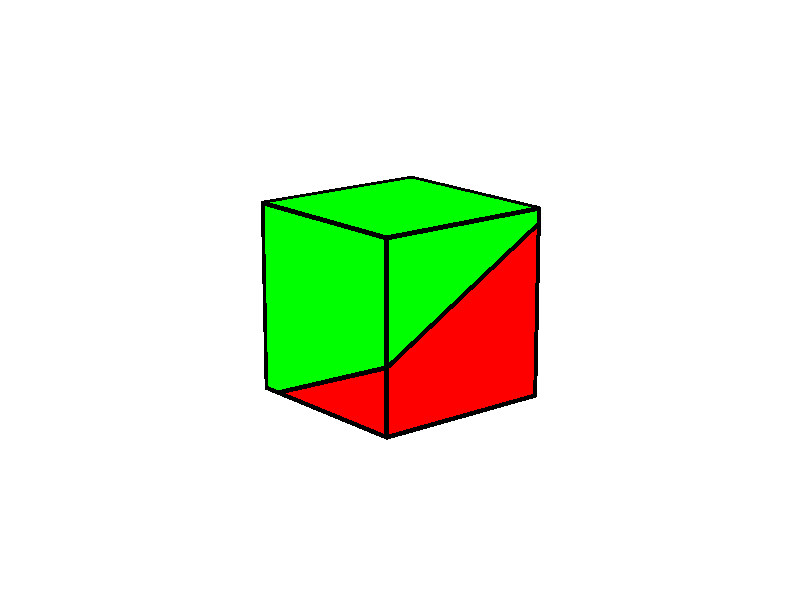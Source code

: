 #version 3.7;
#include "shapes.inc"
background {color rgb<1.000000,1.000000,1.000000>}
camera {
perspective
right x*image_width/image_height
location <7.424000, 3.000000, -5.270000>
look_at <0.500000, 0.500000, 0.500000>
angle 25.000000
sky <0.000000, 1.000000, 0.000000>
}
light_source { <7.424000, 3.000000, -5.270000> rgb<1.000000, 1.000000, 1.000000> shadowless}

global_settings { assumed_gamma 2.2 }
union {

#declare grainface0 =
  texture { pigment { rgbt <1.000000,0.000000,0.000000,0.000000> } finish {ambient 0.600000 diffuse 0.600000 reflection 0.000000} }
// poly face 1
triangle {<                 0,                 1,                 0>,
          <                -0,    0.072876995892,                -0>,
          <                -0,                 1,    0.523792986818>
            texture { grainface0 }
  }
#declare grainface1 =
  texture { pigment { rgbt <1.000000,0.000000,0.000000,0.000000> } finish {ambient 0.600000 diffuse 0.600000 reflection 0.000000} }
// poly face 2
triangle {<                 1,                 0,                 0>,
          <                 1,                 1,                 0>,
          <                 1,                 1,    0.921109989703>
            texture { grainface1 }
  }
triangle {<                 1,                 1,    0.921109989703>,
          <                 1,                -0,    0.356143977106>,
          <                 1,                 0,                 0>
            texture { grainface1 }
  }
#declare grainface2 =
  texture { pigment { rgbt <1.000000,0.000000,0.000000,0.000000> } finish {ambient 0.600000 diffuse 0.600000 reflection 0.000000} }
// poly face 3
triangle {<                 1,                 0,                 0>,
          <                 1,                -0,    0.356143977106>,
          <    0.103627646137,                -0,                -0>
            texture { grainface2 }
  }
#declare grainface3 =
  texture { pigment { rgbt <1.000000,0.000000,0.000000,0.000000> } finish {ambient 0.600000 diffuse 0.600000 reflection 0.000000} }
// poly face 4
triangle {<                 1,                 1,                 0>,
          <                 0,                 1,                 0>,
          <                -0,                 1,    0.523792986818>
            texture { grainface3 }
  }
triangle {<                -0,                 1,    0.523792986818>,
          <                 1,                 1,    0.921109989703>,
          <                 1,                 1,                 0>
            texture { grainface3 }
  }
#declare grainface4 =
  texture { pigment { rgbt <1.000000,0.000000,0.000000,0.000000> } finish {ambient 0.600000 diffuse 0.600000 reflection 0.000000} }
// poly face 5
triangle {<                 0,                 1,                 0>,
          <                 1,                 1,                 0>,
          <                 1,                 0,                 0>
            texture { grainface4 }
  }
triangle {<                 1,                 0,                 0>,
          <    0.103627646137,                -0,                -0>,
          <                -0,    0.072876995892,                -0>
            texture { grainface4 }
  }
triangle {<                 1,                 0,                 0>,
          <                -0,    0.072876995892,                -0>,
          <                 0,                 1,                 0>
            texture { grainface4 }
  }
#declare grainface5 =
  texture { pigment { rgbt <0.498039,0.498039,0.000000,0.000000> } finish {ambient 0.600000 diffuse 0.600000 reflection 0.000000} }
// poly face 6
triangle {<                -0,    0.072876995892,                -0>,
          <                -0,                 1,    0.523792986818>,
          <                 1,                 1,    0.921109989703>
            texture { grainface5 }
  }
triangle {<                 1,                 1,    0.921109989703>,
          <                 1,                -0,    0.356143977106>,
          <    0.103627646137,                -0,                -0>
            texture { grainface5 }
  }
triangle {<                 1,                 1,    0.921109989703>,
          <    0.103627646137,                -0,                -0>,
          <                -0,    0.072876995892,                -0>
            texture { grainface5 }
  }
#declare grainface6 =
  texture { pigment { rgbt <0.000000,1.000000,0.000000,0.000000> } finish {ambient 0.600000 diffuse 0.600000 reflection 0.000000} }
// poly face 7
triangle {<                 0,                 0,                 0>,
          <                 0,                 0,                 1>,
          <                 0,                 1,                 1>
            texture { grainface6 }
  }
triangle {<                 0,                 1,                 1>,
          <                -0,                 1,    0.523792986818>,
          <                -0,    0.072876995892,                -0>
            texture { grainface6 }
  }
triangle {<                 0,                 1,                 1>,
          <                -0,    0.072876995892,                -0>,
          <                 0,                 0,                 0>
            texture { grainface6 }
  }
#declare grainface7 =
  texture { pigment { rgbt <0.000000,1.000000,0.000000,0.000000> } finish {ambient 0.600000 diffuse 0.600000 reflection 0.000000} }
// poly face 8
triangle {<                 1,                 1,                 1>,
          <                 1,                 0,                 1>,
          <                 1,                -0,    0.356143977106>
            texture { grainface7 }
  }
triangle {<                 1,                -0,    0.356143977106>,
          <                 1,                 1,    0.921109989703>,
          <                 1,                 1,                 1>
            texture { grainface7 }
  }
#declare grainface8 =
  texture { pigment { rgbt <0.000000,1.000000,0.000000,0.000000> } finish {ambient 0.600000 diffuse 0.600000 reflection 0.000000} }
// poly face 9
triangle {<                 1,                 0,                 1>,
          <                 0,                 0,                 1>,
          <                 0,                 0,                 0>
            texture { grainface8 }
  }
triangle {<                 0,                 0,                 0>,
          <    0.103627646137,                -0,                -0>,
          <                 1,                -0,    0.356143977106>
            texture { grainface8 }
  }
triangle {<                 0,                 0,                 0>,
          <                 1,                -0,    0.356143977106>,
          <                 1,                 0,                 1>
            texture { grainface8 }
  }
#declare grainface9 =
  texture { pigment { rgbt <0.000000,1.000000,0.000000,0.000000> } finish {ambient 0.600000 diffuse 0.600000 reflection 0.000000} }
// poly face 10
triangle {<                 0,                 1,                 1>,
          <                 1,                 1,                 1>,
          <                 1,                 1,    0.921109989703>
            texture { grainface9 }
  }
triangle {<                 1,                 1,    0.921109989703>,
          <                -0,                 1,    0.523792986818>,
          <                 0,                 1,                 1>
            texture { grainface9 }
  }
#declare grainface10 =
  texture { pigment { rgbt <0.000000,1.000000,0.000000,0.000000> } finish {ambient 0.600000 diffuse 0.600000 reflection 0.000000} }
// poly face 11
triangle {<                 0,                 0,                 0>,
          <                -0,    0.072876995892,                -0>,
          <    0.103627646137,                -0,                -0>
            texture { grainface10 }
  }
#declare grainface11 =
  texture { pigment { rgbt <0.000000,1.000000,0.000000,0.000000> } finish {ambient 0.600000 diffuse 0.600000 reflection 0.000000} }
// poly face 12
triangle {<                 1,                 0,                 1>,
          <                 1,                 1,                 1>,
          <                 0,                 1,                 1>
            texture { grainface11 }
  }
triangle {<                 0,                 1,                 1>,
          <                 0,                 0,                 1>,
          <                 1,                 0,                 1>
            texture { grainface11 }
  }
#declare edge1 =
  texture { pigment { rgbt <0.000000,0.000000,0.000000,0.000000> } finish {ambient 0.600000 diffuse 0.600000 reflection 0.000000} }
    cylinder {<                 0,                 1,                 0>,
              <                -0,    0.072876995892,                -0>,
              0.0118902753116875
    texture { edge1 }
  }
    sphere {<                 0,                 1,                 0>,
              0.0118902753116875
    texture { edge1 }
  }
    sphere {<                -0,    0.072876995892,                -0>,
              0.0118902753116875
    texture { edge1 }
  }
#declare edge2 =
  texture { pigment { rgbt <0.000000,0.000000,0.000000,0.000000> } finish {ambient 0.600000 diffuse 0.600000 reflection 0.000000} }
    cylinder {<                -0,    0.072876995892,                -0>,
              <                -0,                 1,    0.523792986818>,
              0.0118902753116875
    texture { edge2 }
  }
    sphere {<                -0,    0.072876995892,                -0>,
              0.0118902753116875
    texture { edge2 }
  }
    sphere {<                -0,                 1,    0.523792986818>,
              0.0118902753116875
    texture { edge2 }
  }
#declare edge3 =
  texture { pigment { rgbt <0.000000,0.000000,0.000000,0.000000> } finish {ambient 0.600000 diffuse 0.600000 reflection 0.000000} }
    cylinder {<                -0,                 1,    0.523792986818>,
              <                 0,                 1,                 0>,
              0.0118902753116875
    texture { edge3 }
  }
    sphere {<                -0,                 1,    0.523792986818>,
              0.0118902753116875
    texture { edge3 }
  }
    sphere {<                 0,                 1,                 0>,
              0.0118902753116875
    texture { edge3 }
  }
#declare edge4 =
  texture { pigment { rgbt <0.000000,0.000000,0.000000,0.000000> } finish {ambient 0.600000 diffuse 0.600000 reflection 0.000000} }
    cylinder {<                 1,                 0,                 0>,
              <                 1,                 1,                 0>,
              0.0118902753116875
    texture { edge4 }
  }
    sphere {<                 1,                 0,                 0>,
              0.0118902753116875
    texture { edge4 }
  }
    sphere {<                 1,                 1,                 0>,
              0.0118902753116875
    texture { edge4 }
  }
#declare edge5 =
  texture { pigment { rgbt <0.000000,0.000000,0.000000,0.000000> } finish {ambient 0.600000 diffuse 0.600000 reflection 0.000000} }
    cylinder {<                 1,                 1,                 0>,
              <                 1,                 1,    0.921109989703>,
              0.0118902753116875
    texture { edge5 }
  }
    sphere {<                 1,                 1,                 0>,
              0.0118902753116875
    texture { edge5 }
  }
    sphere {<                 1,                 1,    0.921109989703>,
              0.0118902753116875
    texture { edge5 }
  }
#declare edge6 =
  texture { pigment { rgbt <0.000000,0.000000,0.000000,0.000000> } finish {ambient 0.600000 diffuse 0.600000 reflection 0.000000} }
    cylinder {<                 1,                 1,    0.921109989703>,
              <                 1,                -0,    0.356143977106>,
              0.0118902753116875
    texture { edge6 }
  }
    sphere {<                 1,                 1,    0.921109989703>,
              0.0118902753116875
    texture { edge6 }
  }
    sphere {<                 1,                -0,    0.356143977106>,
              0.0118902753116875
    texture { edge6 }
  }
#declare edge7 =
  texture { pigment { rgbt <0.000000,0.000000,0.000000,0.000000> } finish {ambient 0.600000 diffuse 0.600000 reflection 0.000000} }
    cylinder {<                 1,                -0,    0.356143977106>,
              <                 1,                 0,                 0>,
              0.0118902753116875
    texture { edge7 }
  }
    sphere {<                 1,                -0,    0.356143977106>,
              0.0118902753116875
    texture { edge7 }
  }
    sphere {<                 1,                 0,                 0>,
              0.0118902753116875
    texture { edge7 }
  }
#declare edge8 =
  texture { pigment { rgbt <0.000000,0.000000,0.000000,0.000000> } finish {ambient 0.600000 diffuse 0.600000 reflection 0.000000} }
    cylinder {<                 1,                -0,    0.356143977106>,
              <    0.103627646137,                -0,                -0>,
              0.0118902753116875
    texture { edge8 }
  }
    sphere {<                 1,                -0,    0.356143977106>,
              0.0118902753116875
    texture { edge8 }
  }
    sphere {<    0.103627646137,                -0,                -0>,
              0.0118902753116875
    texture { edge8 }
  }
#declare edge9 =
  texture { pigment { rgbt <0.000000,0.000000,0.000000,0.000000> } finish {ambient 0.600000 diffuse 0.600000 reflection 0.000000} }
    cylinder {<    0.103627646137,                -0,                -0>,
              <                 1,                 0,                 0>,
              0.0118902753116875
    texture { edge9 }
  }
    sphere {<    0.103627646137,                -0,                -0>,
              0.0118902753116875
    texture { edge9 }
  }
    sphere {<                 1,                 0,                 0>,
              0.0118902753116875
    texture { edge9 }
  }
#declare edge10 =
  texture { pigment { rgbt <0.000000,0.000000,0.000000,0.000000> } finish {ambient 0.600000 diffuse 0.600000 reflection 0.000000} }
    cylinder {<                 1,                 1,                 0>,
              <                 0,                 1,                 0>,
              0.0118902753116875
    texture { edge10 }
  }
    sphere {<                 1,                 1,                 0>,
              0.0118902753116875
    texture { edge10 }
  }
    sphere {<                 0,                 1,                 0>,
              0.0118902753116875
    texture { edge10 }
  }
#declare edge11 =
  texture { pigment { rgbt <0.000000,0.000000,0.000000,0.000000> } finish {ambient 0.600000 diffuse 0.600000 reflection 0.000000} }
    cylinder {<                -0,                 1,    0.523792986818>,
              <                 1,                 1,    0.921109989703>,
              0.0118902753116875
    texture { edge11 }
  }
    sphere {<                -0,                 1,    0.523792986818>,
              0.0118902753116875
    texture { edge11 }
  }
    sphere {<                 1,                 1,    0.921109989703>,
              0.0118902753116875
    texture { edge11 }
  }
#declare edge12 =
  texture { pigment { rgbt <0.000000,0.000000,0.000000,0.000000> } finish {ambient 0.600000 diffuse 0.600000 reflection 0.000000} }
    cylinder {<    0.103627646137,                -0,                -0>,
              <                -0,    0.072876995892,                -0>,
              0.0118902753116875
    texture { edge12 }
  }
    sphere {<    0.103627646137,                -0,                -0>,
              0.0118902753116875
    texture { edge12 }
  }
    sphere {<                -0,    0.072876995892,                -0>,
              0.0118902753116875
    texture { edge12 }
  }
#declare edge13 =
  texture { pigment { rgbt <0.000000,0.000000,0.000000,0.000000> } finish {ambient 0.600000 diffuse 0.600000 reflection 0.000000} }
    cylinder {<                 0,                 0,                 0>,
              <                 0,                 0,                 1>,
              0.0118902753116875
    texture { edge13 }
  }
    sphere {<                 0,                 0,                 0>,
              0.0118902753116875
    texture { edge13 }
  }
    sphere {<                 0,                 0,                 1>,
              0.0118902753116875
    texture { edge13 }
  }
#declare edge14 =
  texture { pigment { rgbt <0.000000,0.000000,0.000000,0.000000> } finish {ambient 0.600000 diffuse 0.600000 reflection 0.000000} }
    cylinder {<                 0,                 0,                 1>,
              <                 0,                 1,                 1>,
              0.0118902753116875
    texture { edge14 }
  }
    sphere {<                 0,                 0,                 1>,
              0.0118902753116875
    texture { edge14 }
  }
    sphere {<                 0,                 1,                 1>,
              0.0118902753116875
    texture { edge14 }
  }
#declare edge15 =
  texture { pigment { rgbt <0.000000,0.000000,0.000000,0.000000> } finish {ambient 0.600000 diffuse 0.600000 reflection 0.000000} }
    cylinder {<                 0,                 1,                 1>,
              <                -0,                 1,    0.523792986818>,
              0.0118902753116875
    texture { edge15 }
  }
    sphere {<                 0,                 1,                 1>,
              0.0118902753116875
    texture { edge15 }
  }
    sphere {<                -0,                 1,    0.523792986818>,
              0.0118902753116875
    texture { edge15 }
  }
#declare edge16 =
  texture { pigment { rgbt <0.000000,0.000000,0.000000,0.000000> } finish {ambient 0.600000 diffuse 0.600000 reflection 0.000000} }
    cylinder {<                -0,    0.072876995892,                -0>,
              <                 0,                 0,                 0>,
              0.0118902753116875
    texture { edge16 }
  }
    sphere {<                -0,    0.072876995892,                -0>,
              0.0118902753116875
    texture { edge16 }
  }
    sphere {<                 0,                 0,                 0>,
              0.0118902753116875
    texture { edge16 }
  }
#declare edge17 =
  texture { pigment { rgbt <0.000000,0.000000,0.000000,0.000000> } finish {ambient 0.600000 diffuse 0.600000 reflection 0.000000} }
    cylinder {<                 1,                 1,                 1>,
              <                 1,                 0,                 1>,
              0.0118902753116875
    texture { edge17 }
  }
    sphere {<                 1,                 1,                 1>,
              0.0118902753116875
    texture { edge17 }
  }
    sphere {<                 1,                 0,                 1>,
              0.0118902753116875
    texture { edge17 }
  }
#declare edge18 =
  texture { pigment { rgbt <0.000000,0.000000,0.000000,0.000000> } finish {ambient 0.600000 diffuse 0.600000 reflection 0.000000} }
    cylinder {<                 1,                 0,                 1>,
              <                 1,                -0,    0.356143977106>,
              0.0118902753116875
    texture { edge18 }
  }
    sphere {<                 1,                 0,                 1>,
              0.0118902753116875
    texture { edge18 }
  }
    sphere {<                 1,                -0,    0.356143977106>,
              0.0118902753116875
    texture { edge18 }
  }
#declare edge19 =
  texture { pigment { rgbt <0.000000,0.000000,0.000000,0.000000> } finish {ambient 0.600000 diffuse 0.600000 reflection 0.000000} }
    cylinder {<                 1,                 1,    0.921109989703>,
              <                 1,                 1,                 1>,
              0.0118902753116875
    texture { edge19 }
  }
    sphere {<                 1,                 1,    0.921109989703>,
              0.0118902753116875
    texture { edge19 }
  }
    sphere {<                 1,                 1,                 1>,
              0.0118902753116875
    texture { edge19 }
  }
#declare edge20 =
  texture { pigment { rgbt <0.000000,0.000000,0.000000,0.000000> } finish {ambient 0.600000 diffuse 0.600000 reflection 0.000000} }
    cylinder {<                 1,                 0,                 1>,
              <                 0,                 0,                 1>,
              0.0118902753116875
    texture { edge20 }
  }
    sphere {<                 1,                 0,                 1>,
              0.0118902753116875
    texture { edge20 }
  }
    sphere {<                 0,                 0,                 1>,
              0.0118902753116875
    texture { edge20 }
  }
#declare edge21 =
  texture { pigment { rgbt <0.000000,0.000000,0.000000,0.000000> } finish {ambient 0.600000 diffuse 0.600000 reflection 0.000000} }
    cylinder {<                 0,                 0,                 0>,
              <    0.103627646137,                -0,                -0>,
              0.0118902753116875
    texture { edge21 }
  }
    sphere {<                 0,                 0,                 0>,
              0.0118902753116875
    texture { edge21 }
  }
    sphere {<    0.103627646137,                -0,                -0>,
              0.0118902753116875
    texture { edge21 }
  }
#declare edge22 =
  texture { pigment { rgbt <0.000000,0.000000,0.000000,0.000000> } finish {ambient 0.600000 diffuse 0.600000 reflection 0.000000} }
    cylinder {<                 0,                 1,                 1>,
              <                 1,                 1,                 1>,
              0.0118902753116875
    texture { edge22 }
  }
    sphere {<                 0,                 1,                 1>,
              0.0118902753116875
    texture { edge22 }
  }
    sphere {<                 1,                 1,                 1>,
              0.0118902753116875
    texture { edge22 }
  }
rotate<-90,  0,  0>
scale <  1,  1, -1>
}
